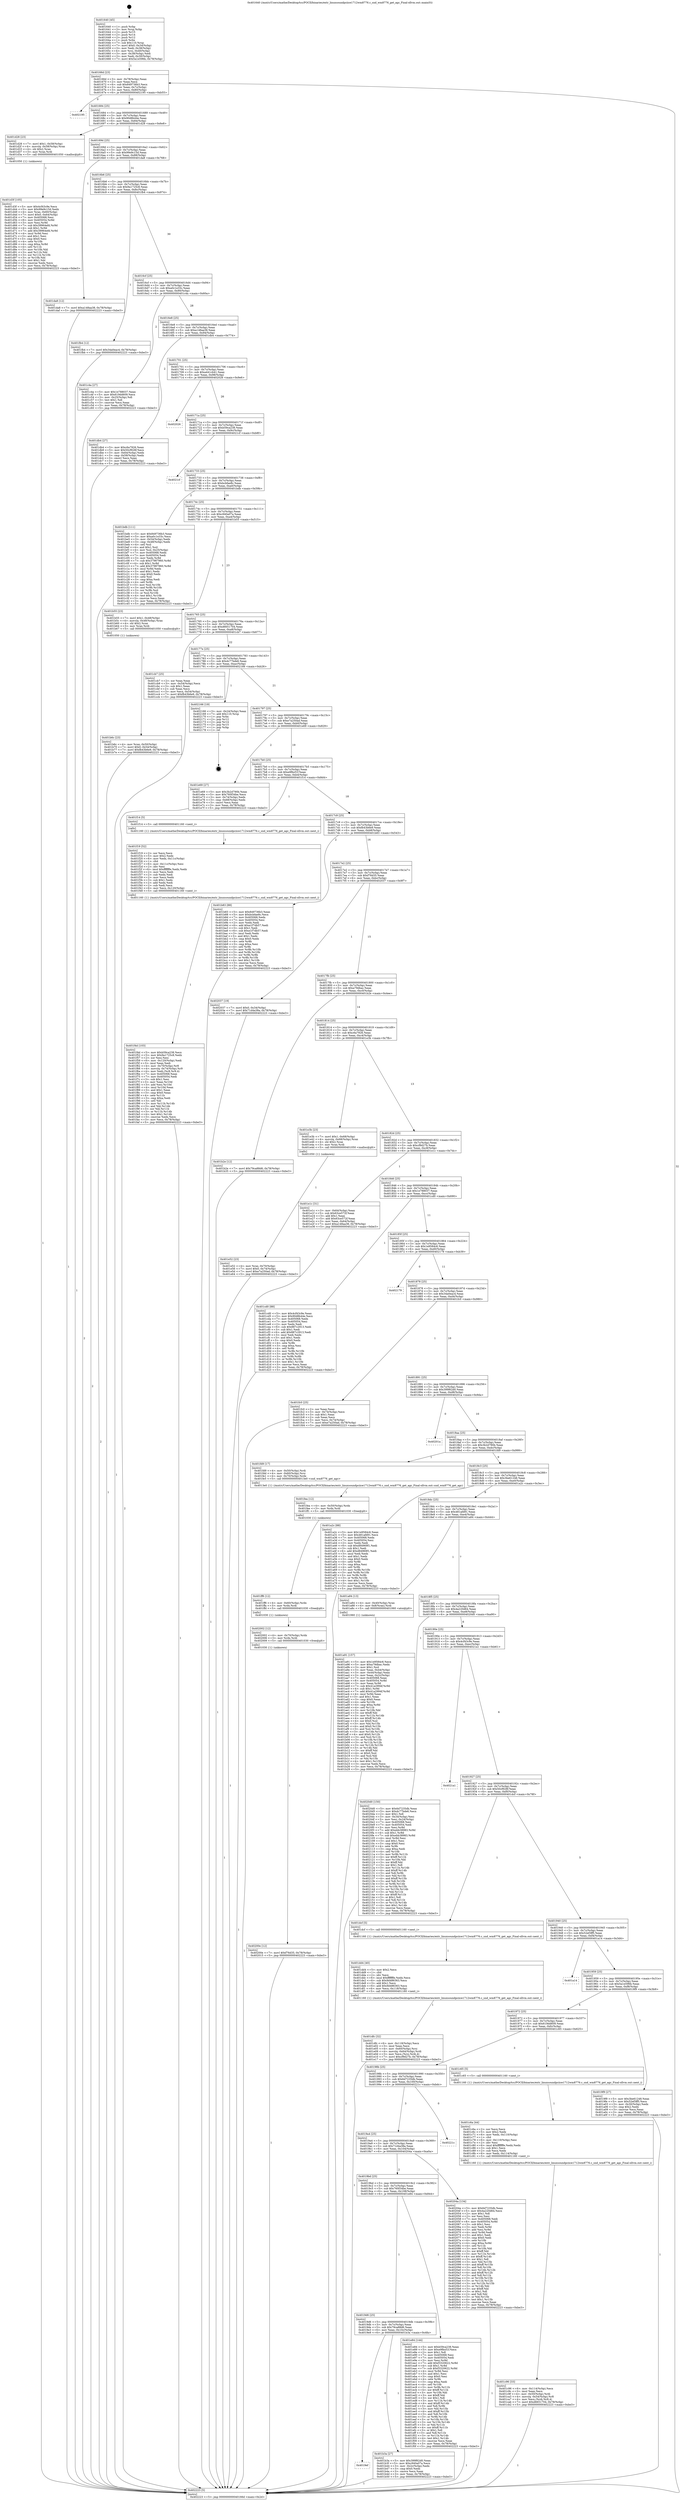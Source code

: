 digraph "0x401640" {
  label = "0x401640 (/mnt/c/Users/mathe/Desktop/tcc/POCII/binaries/extr_linuxsoundpciice1712wm8776.c_snd_wm8776_get_agc_Final-ollvm.out::main(0))"
  labelloc = "t"
  node[shape=record]

  Entry [label="",width=0.3,height=0.3,shape=circle,fillcolor=black,style=filled]
  "0x40166d" [label="{
     0x40166d [23]\l
     | [instrs]\l
     &nbsp;&nbsp;0x40166d \<+3\>: mov -0x78(%rbp),%eax\l
     &nbsp;&nbsp;0x401670 \<+2\>: mov %eax,%ecx\l
     &nbsp;&nbsp;0x401672 \<+6\>: sub $0x849736b3,%ecx\l
     &nbsp;&nbsp;0x401678 \<+3\>: mov %eax,-0x7c(%rbp)\l
     &nbsp;&nbsp;0x40167b \<+3\>: mov %ecx,-0x80(%rbp)\l
     &nbsp;&nbsp;0x40167e \<+6\>: je 0000000000402195 \<main+0xb55\>\l
  }"]
  "0x402195" [label="{
     0x402195\l
  }", style=dashed]
  "0x401684" [label="{
     0x401684 [25]\l
     | [instrs]\l
     &nbsp;&nbsp;0x401684 \<+5\>: jmp 0000000000401689 \<main+0x49\>\l
     &nbsp;&nbsp;0x401689 \<+3\>: mov -0x7c(%rbp),%eax\l
     &nbsp;&nbsp;0x40168c \<+5\>: sub $0x90d8b44e,%eax\l
     &nbsp;&nbsp;0x401691 \<+6\>: mov %eax,-0x84(%rbp)\l
     &nbsp;&nbsp;0x401697 \<+6\>: je 0000000000401d28 \<main+0x6e8\>\l
  }"]
  Exit [label="",width=0.3,height=0.3,shape=circle,fillcolor=black,style=filled,peripheries=2]
  "0x401d28" [label="{
     0x401d28 [23]\l
     | [instrs]\l
     &nbsp;&nbsp;0x401d28 \<+7\>: movl $0x1,-0x58(%rbp)\l
     &nbsp;&nbsp;0x401d2f \<+4\>: movslq -0x58(%rbp),%rax\l
     &nbsp;&nbsp;0x401d33 \<+4\>: shl $0x2,%rax\l
     &nbsp;&nbsp;0x401d37 \<+3\>: mov %rax,%rdi\l
     &nbsp;&nbsp;0x401d3a \<+5\>: call 0000000000401050 \<malloc@plt\>\l
     | [calls]\l
     &nbsp;&nbsp;0x401050 \{1\} (unknown)\l
  }"]
  "0x40169d" [label="{
     0x40169d [25]\l
     | [instrs]\l
     &nbsp;&nbsp;0x40169d \<+5\>: jmp 00000000004016a2 \<main+0x62\>\l
     &nbsp;&nbsp;0x4016a2 \<+3\>: mov -0x7c(%rbp),%eax\l
     &nbsp;&nbsp;0x4016a5 \<+5\>: sub $0x99e9c15d,%eax\l
     &nbsp;&nbsp;0x4016aa \<+6\>: mov %eax,-0x88(%rbp)\l
     &nbsp;&nbsp;0x4016b0 \<+6\>: je 0000000000401da8 \<main+0x768\>\l
  }"]
  "0x40200e" [label="{
     0x40200e [12]\l
     | [instrs]\l
     &nbsp;&nbsp;0x40200e \<+7\>: movl $0xf76d35,-0x78(%rbp)\l
     &nbsp;&nbsp;0x402015 \<+5\>: jmp 0000000000402223 \<main+0xbe3\>\l
  }"]
  "0x401da8" [label="{
     0x401da8 [12]\l
     | [instrs]\l
     &nbsp;&nbsp;0x401da8 \<+7\>: movl $0xa148aa38,-0x78(%rbp)\l
     &nbsp;&nbsp;0x401daf \<+5\>: jmp 0000000000402223 \<main+0xbe3\>\l
  }"]
  "0x4016b6" [label="{
     0x4016b6 [25]\l
     | [instrs]\l
     &nbsp;&nbsp;0x4016b6 \<+5\>: jmp 00000000004016bb \<main+0x7b\>\l
     &nbsp;&nbsp;0x4016bb \<+3\>: mov -0x7c(%rbp),%eax\l
     &nbsp;&nbsp;0x4016be \<+5\>: sub $0x9a1725c8,%eax\l
     &nbsp;&nbsp;0x4016c3 \<+6\>: mov %eax,-0x8c(%rbp)\l
     &nbsp;&nbsp;0x4016c9 \<+6\>: je 0000000000401fb4 \<main+0x974\>\l
  }"]
  "0x402002" [label="{
     0x402002 [12]\l
     | [instrs]\l
     &nbsp;&nbsp;0x402002 \<+4\>: mov -0x70(%rbp),%rdx\l
     &nbsp;&nbsp;0x402006 \<+3\>: mov %rdx,%rdi\l
     &nbsp;&nbsp;0x402009 \<+5\>: call 0000000000401030 \<free@plt\>\l
     | [calls]\l
     &nbsp;&nbsp;0x401030 \{1\} (unknown)\l
  }"]
  "0x401fb4" [label="{
     0x401fb4 [12]\l
     | [instrs]\l
     &nbsp;&nbsp;0x401fb4 \<+7\>: movl $0x34a0eac4,-0x78(%rbp)\l
     &nbsp;&nbsp;0x401fbb \<+5\>: jmp 0000000000402223 \<main+0xbe3\>\l
  }"]
  "0x4016cf" [label="{
     0x4016cf [25]\l
     | [instrs]\l
     &nbsp;&nbsp;0x4016cf \<+5\>: jmp 00000000004016d4 \<main+0x94\>\l
     &nbsp;&nbsp;0x4016d4 \<+3\>: mov -0x7c(%rbp),%eax\l
     &nbsp;&nbsp;0x4016d7 \<+5\>: sub $0xa0c1e33c,%eax\l
     &nbsp;&nbsp;0x4016dc \<+6\>: mov %eax,-0x90(%rbp)\l
     &nbsp;&nbsp;0x4016e2 \<+6\>: je 0000000000401c4a \<main+0x60a\>\l
  }"]
  "0x401ff6" [label="{
     0x401ff6 [12]\l
     | [instrs]\l
     &nbsp;&nbsp;0x401ff6 \<+4\>: mov -0x60(%rbp),%rdx\l
     &nbsp;&nbsp;0x401ffa \<+3\>: mov %rdx,%rdi\l
     &nbsp;&nbsp;0x401ffd \<+5\>: call 0000000000401030 \<free@plt\>\l
     | [calls]\l
     &nbsp;&nbsp;0x401030 \{1\} (unknown)\l
  }"]
  "0x401c4a" [label="{
     0x401c4a [27]\l
     | [instrs]\l
     &nbsp;&nbsp;0x401c4a \<+5\>: mov $0x1e788037,%eax\l
     &nbsp;&nbsp;0x401c4f \<+5\>: mov $0x619dd609,%ecx\l
     &nbsp;&nbsp;0x401c54 \<+3\>: mov -0x25(%rbp),%dl\l
     &nbsp;&nbsp;0x401c57 \<+3\>: test $0x1,%dl\l
     &nbsp;&nbsp;0x401c5a \<+3\>: cmovne %ecx,%eax\l
     &nbsp;&nbsp;0x401c5d \<+3\>: mov %eax,-0x78(%rbp)\l
     &nbsp;&nbsp;0x401c60 \<+5\>: jmp 0000000000402223 \<main+0xbe3\>\l
  }"]
  "0x4016e8" [label="{
     0x4016e8 [25]\l
     | [instrs]\l
     &nbsp;&nbsp;0x4016e8 \<+5\>: jmp 00000000004016ed \<main+0xad\>\l
     &nbsp;&nbsp;0x4016ed \<+3\>: mov -0x7c(%rbp),%eax\l
     &nbsp;&nbsp;0x4016f0 \<+5\>: sub $0xa148aa38,%eax\l
     &nbsp;&nbsp;0x4016f5 \<+6\>: mov %eax,-0x94(%rbp)\l
     &nbsp;&nbsp;0x4016fb \<+6\>: je 0000000000401db4 \<main+0x774\>\l
  }"]
  "0x401fea" [label="{
     0x401fea [12]\l
     | [instrs]\l
     &nbsp;&nbsp;0x401fea \<+4\>: mov -0x50(%rbp),%rdx\l
     &nbsp;&nbsp;0x401fee \<+3\>: mov %rdx,%rdi\l
     &nbsp;&nbsp;0x401ff1 \<+5\>: call 0000000000401030 \<free@plt\>\l
     | [calls]\l
     &nbsp;&nbsp;0x401030 \{1\} (unknown)\l
  }"]
  "0x401db4" [label="{
     0x401db4 [27]\l
     | [instrs]\l
     &nbsp;&nbsp;0x401db4 \<+5\>: mov $0xc6a7926,%eax\l
     &nbsp;&nbsp;0x401db9 \<+5\>: mov $0x50cf928f,%ecx\l
     &nbsp;&nbsp;0x401dbe \<+3\>: mov -0x64(%rbp),%edx\l
     &nbsp;&nbsp;0x401dc1 \<+3\>: cmp -0x58(%rbp),%edx\l
     &nbsp;&nbsp;0x401dc4 \<+3\>: cmovl %ecx,%eax\l
     &nbsp;&nbsp;0x401dc7 \<+3\>: mov %eax,-0x78(%rbp)\l
     &nbsp;&nbsp;0x401dca \<+5\>: jmp 0000000000402223 \<main+0xbe3\>\l
  }"]
  "0x401701" [label="{
     0x401701 [25]\l
     | [instrs]\l
     &nbsp;&nbsp;0x401701 \<+5\>: jmp 0000000000401706 \<main+0xc6\>\l
     &nbsp;&nbsp;0x401706 \<+3\>: mov -0x7c(%rbp),%eax\l
     &nbsp;&nbsp;0x401709 \<+5\>: sub $0xa441cb41,%eax\l
     &nbsp;&nbsp;0x40170e \<+6\>: mov %eax,-0x98(%rbp)\l
     &nbsp;&nbsp;0x401714 \<+6\>: je 0000000000402026 \<main+0x9e6\>\l
  }"]
  "0x401f4d" [label="{
     0x401f4d [103]\l
     | [instrs]\l
     &nbsp;&nbsp;0x401f4d \<+5\>: mov $0xb59ca238,%ecx\l
     &nbsp;&nbsp;0x401f52 \<+5\>: mov $0x9a1725c8,%edx\l
     &nbsp;&nbsp;0x401f57 \<+2\>: xor %esi,%esi\l
     &nbsp;&nbsp;0x401f59 \<+6\>: mov -0x120(%rbp),%edi\l
     &nbsp;&nbsp;0x401f5f \<+3\>: imul %eax,%edi\l
     &nbsp;&nbsp;0x401f62 \<+4\>: mov -0x70(%rbp),%r8\l
     &nbsp;&nbsp;0x401f66 \<+4\>: movslq -0x74(%rbp),%r9\l
     &nbsp;&nbsp;0x401f6a \<+4\>: mov %edi,(%r8,%r9,4)\l
     &nbsp;&nbsp;0x401f6e \<+7\>: mov 0x405068,%eax\l
     &nbsp;&nbsp;0x401f75 \<+7\>: mov 0x405054,%edi\l
     &nbsp;&nbsp;0x401f7c \<+3\>: sub $0x1,%esi\l
     &nbsp;&nbsp;0x401f7f \<+3\>: mov %eax,%r10d\l
     &nbsp;&nbsp;0x401f82 \<+3\>: add %esi,%r10d\l
     &nbsp;&nbsp;0x401f85 \<+4\>: imul %r10d,%eax\l
     &nbsp;&nbsp;0x401f89 \<+3\>: and $0x1,%eax\l
     &nbsp;&nbsp;0x401f8c \<+3\>: cmp $0x0,%eax\l
     &nbsp;&nbsp;0x401f8f \<+4\>: sete %r11b\l
     &nbsp;&nbsp;0x401f93 \<+3\>: cmp $0xa,%edi\l
     &nbsp;&nbsp;0x401f96 \<+3\>: setl %bl\l
     &nbsp;&nbsp;0x401f99 \<+3\>: mov %r11b,%r14b\l
     &nbsp;&nbsp;0x401f9c \<+3\>: and %bl,%r14b\l
     &nbsp;&nbsp;0x401f9f \<+3\>: xor %bl,%r11b\l
     &nbsp;&nbsp;0x401fa2 \<+3\>: or %r11b,%r14b\l
     &nbsp;&nbsp;0x401fa5 \<+4\>: test $0x1,%r14b\l
     &nbsp;&nbsp;0x401fa9 \<+3\>: cmovne %edx,%ecx\l
     &nbsp;&nbsp;0x401fac \<+3\>: mov %ecx,-0x78(%rbp)\l
     &nbsp;&nbsp;0x401faf \<+5\>: jmp 0000000000402223 \<main+0xbe3\>\l
  }"]
  "0x402026" [label="{
     0x402026\l
  }", style=dashed]
  "0x40171a" [label="{
     0x40171a [25]\l
     | [instrs]\l
     &nbsp;&nbsp;0x40171a \<+5\>: jmp 000000000040171f \<main+0xdf\>\l
     &nbsp;&nbsp;0x40171f \<+3\>: mov -0x7c(%rbp),%eax\l
     &nbsp;&nbsp;0x401722 \<+5\>: sub $0xb59ca238,%eax\l
     &nbsp;&nbsp;0x401727 \<+6\>: mov %eax,-0x9c(%rbp)\l
     &nbsp;&nbsp;0x40172d \<+6\>: je 00000000004021cf \<main+0xb8f\>\l
  }"]
  "0x401f19" [label="{
     0x401f19 [52]\l
     | [instrs]\l
     &nbsp;&nbsp;0x401f19 \<+2\>: xor %ecx,%ecx\l
     &nbsp;&nbsp;0x401f1b \<+5\>: mov $0x2,%edx\l
     &nbsp;&nbsp;0x401f20 \<+6\>: mov %edx,-0x11c(%rbp)\l
     &nbsp;&nbsp;0x401f26 \<+1\>: cltd\l
     &nbsp;&nbsp;0x401f27 \<+6\>: mov -0x11c(%rbp),%esi\l
     &nbsp;&nbsp;0x401f2d \<+2\>: idiv %esi\l
     &nbsp;&nbsp;0x401f2f \<+6\>: imul $0xfffffffe,%edx,%edx\l
     &nbsp;&nbsp;0x401f35 \<+2\>: mov %ecx,%edi\l
     &nbsp;&nbsp;0x401f37 \<+2\>: sub %edx,%edi\l
     &nbsp;&nbsp;0x401f39 \<+2\>: mov %ecx,%edx\l
     &nbsp;&nbsp;0x401f3b \<+3\>: sub $0x1,%edx\l
     &nbsp;&nbsp;0x401f3e \<+2\>: add %edx,%edi\l
     &nbsp;&nbsp;0x401f40 \<+2\>: sub %edi,%ecx\l
     &nbsp;&nbsp;0x401f42 \<+6\>: mov %ecx,-0x120(%rbp)\l
     &nbsp;&nbsp;0x401f48 \<+5\>: call 0000000000401160 \<next_i\>\l
     | [calls]\l
     &nbsp;&nbsp;0x401160 \{1\} (/mnt/c/Users/mathe/Desktop/tcc/POCII/binaries/extr_linuxsoundpciice1712wm8776.c_snd_wm8776_get_agc_Final-ollvm.out::next_i)\l
  }"]
  "0x4021cf" [label="{
     0x4021cf\l
  }", style=dashed]
  "0x401733" [label="{
     0x401733 [25]\l
     | [instrs]\l
     &nbsp;&nbsp;0x401733 \<+5\>: jmp 0000000000401738 \<main+0xf8\>\l
     &nbsp;&nbsp;0x401738 \<+3\>: mov -0x7c(%rbp),%eax\l
     &nbsp;&nbsp;0x40173b \<+5\>: sub $0xbcbfae8c,%eax\l
     &nbsp;&nbsp;0x401740 \<+6\>: mov %eax,-0xa0(%rbp)\l
     &nbsp;&nbsp;0x401746 \<+6\>: je 0000000000401bdb \<main+0x59b\>\l
  }"]
  "0x401e52" [label="{
     0x401e52 [23]\l
     | [instrs]\l
     &nbsp;&nbsp;0x401e52 \<+4\>: mov %rax,-0x70(%rbp)\l
     &nbsp;&nbsp;0x401e56 \<+7\>: movl $0x0,-0x74(%rbp)\l
     &nbsp;&nbsp;0x401e5d \<+7\>: movl $0xe7a250ad,-0x78(%rbp)\l
     &nbsp;&nbsp;0x401e64 \<+5\>: jmp 0000000000402223 \<main+0xbe3\>\l
  }"]
  "0x401bdb" [label="{
     0x401bdb [111]\l
     | [instrs]\l
     &nbsp;&nbsp;0x401bdb \<+5\>: mov $0x849736b3,%eax\l
     &nbsp;&nbsp;0x401be0 \<+5\>: mov $0xa0c1e33c,%ecx\l
     &nbsp;&nbsp;0x401be5 \<+3\>: mov -0x54(%rbp),%edx\l
     &nbsp;&nbsp;0x401be8 \<+3\>: cmp -0x48(%rbp),%edx\l
     &nbsp;&nbsp;0x401beb \<+4\>: setl %sil\l
     &nbsp;&nbsp;0x401bef \<+4\>: and $0x1,%sil\l
     &nbsp;&nbsp;0x401bf3 \<+4\>: mov %sil,-0x25(%rbp)\l
     &nbsp;&nbsp;0x401bf7 \<+7\>: mov 0x405068,%edx\l
     &nbsp;&nbsp;0x401bfe \<+7\>: mov 0x405054,%edi\l
     &nbsp;&nbsp;0x401c05 \<+3\>: mov %edx,%r8d\l
     &nbsp;&nbsp;0x401c08 \<+7\>: sub $0x37987960,%r8d\l
     &nbsp;&nbsp;0x401c0f \<+4\>: sub $0x1,%r8d\l
     &nbsp;&nbsp;0x401c13 \<+7\>: add $0x37987960,%r8d\l
     &nbsp;&nbsp;0x401c1a \<+4\>: imul %r8d,%edx\l
     &nbsp;&nbsp;0x401c1e \<+3\>: and $0x1,%edx\l
     &nbsp;&nbsp;0x401c21 \<+3\>: cmp $0x0,%edx\l
     &nbsp;&nbsp;0x401c24 \<+4\>: sete %sil\l
     &nbsp;&nbsp;0x401c28 \<+3\>: cmp $0xa,%edi\l
     &nbsp;&nbsp;0x401c2b \<+4\>: setl %r9b\l
     &nbsp;&nbsp;0x401c2f \<+3\>: mov %sil,%r10b\l
     &nbsp;&nbsp;0x401c32 \<+3\>: and %r9b,%r10b\l
     &nbsp;&nbsp;0x401c35 \<+3\>: xor %r9b,%sil\l
     &nbsp;&nbsp;0x401c38 \<+3\>: or %sil,%r10b\l
     &nbsp;&nbsp;0x401c3b \<+4\>: test $0x1,%r10b\l
     &nbsp;&nbsp;0x401c3f \<+3\>: cmovne %ecx,%eax\l
     &nbsp;&nbsp;0x401c42 \<+3\>: mov %eax,-0x78(%rbp)\l
     &nbsp;&nbsp;0x401c45 \<+5\>: jmp 0000000000402223 \<main+0xbe3\>\l
  }"]
  "0x40174c" [label="{
     0x40174c [25]\l
     | [instrs]\l
     &nbsp;&nbsp;0x40174c \<+5\>: jmp 0000000000401751 \<main+0x111\>\l
     &nbsp;&nbsp;0x401751 \<+3\>: mov -0x7c(%rbp),%eax\l
     &nbsp;&nbsp;0x401754 \<+5\>: sub $0xc940a07a,%eax\l
     &nbsp;&nbsp;0x401759 \<+6\>: mov %eax,-0xa4(%rbp)\l
     &nbsp;&nbsp;0x40175f \<+6\>: je 0000000000401b55 \<main+0x515\>\l
  }"]
  "0x401dfc" [label="{
     0x401dfc [32]\l
     | [instrs]\l
     &nbsp;&nbsp;0x401dfc \<+6\>: mov -0x118(%rbp),%ecx\l
     &nbsp;&nbsp;0x401e02 \<+3\>: imul %eax,%ecx\l
     &nbsp;&nbsp;0x401e05 \<+4\>: mov -0x60(%rbp),%rsi\l
     &nbsp;&nbsp;0x401e09 \<+4\>: movslq -0x64(%rbp),%rdi\l
     &nbsp;&nbsp;0x401e0d \<+3\>: mov %ecx,(%rsi,%rdi,4)\l
     &nbsp;&nbsp;0x401e10 \<+7\>: movl $0xcf9d27b,-0x78(%rbp)\l
     &nbsp;&nbsp;0x401e17 \<+5\>: jmp 0000000000402223 \<main+0xbe3\>\l
  }"]
  "0x401b55" [label="{
     0x401b55 [23]\l
     | [instrs]\l
     &nbsp;&nbsp;0x401b55 \<+7\>: movl $0x1,-0x48(%rbp)\l
     &nbsp;&nbsp;0x401b5c \<+4\>: movslq -0x48(%rbp),%rax\l
     &nbsp;&nbsp;0x401b60 \<+4\>: shl $0x2,%rax\l
     &nbsp;&nbsp;0x401b64 \<+3\>: mov %rax,%rdi\l
     &nbsp;&nbsp;0x401b67 \<+5\>: call 0000000000401050 \<malloc@plt\>\l
     | [calls]\l
     &nbsp;&nbsp;0x401050 \{1\} (unknown)\l
  }"]
  "0x401765" [label="{
     0x401765 [25]\l
     | [instrs]\l
     &nbsp;&nbsp;0x401765 \<+5\>: jmp 000000000040176a \<main+0x12a\>\l
     &nbsp;&nbsp;0x40176a \<+3\>: mov -0x7c(%rbp),%eax\l
     &nbsp;&nbsp;0x40176d \<+5\>: sub $0xd6651704,%eax\l
     &nbsp;&nbsp;0x401772 \<+6\>: mov %eax,-0xa8(%rbp)\l
     &nbsp;&nbsp;0x401778 \<+6\>: je 0000000000401cb7 \<main+0x677\>\l
  }"]
  "0x401dd4" [label="{
     0x401dd4 [40]\l
     | [instrs]\l
     &nbsp;&nbsp;0x401dd4 \<+5\>: mov $0x2,%ecx\l
     &nbsp;&nbsp;0x401dd9 \<+1\>: cltd\l
     &nbsp;&nbsp;0x401dda \<+2\>: idiv %ecx\l
     &nbsp;&nbsp;0x401ddc \<+6\>: imul $0xfffffffe,%edx,%ecx\l
     &nbsp;&nbsp;0x401de2 \<+6\>: sub $0x9d486363,%ecx\l
     &nbsp;&nbsp;0x401de8 \<+3\>: add $0x1,%ecx\l
     &nbsp;&nbsp;0x401deb \<+6\>: add $0x9d486363,%ecx\l
     &nbsp;&nbsp;0x401df1 \<+6\>: mov %ecx,-0x118(%rbp)\l
     &nbsp;&nbsp;0x401df7 \<+5\>: call 0000000000401160 \<next_i\>\l
     | [calls]\l
     &nbsp;&nbsp;0x401160 \{1\} (/mnt/c/Users/mathe/Desktop/tcc/POCII/binaries/extr_linuxsoundpciice1712wm8776.c_snd_wm8776_get_agc_Final-ollvm.out::next_i)\l
  }"]
  "0x401cb7" [label="{
     0x401cb7 [25]\l
     | [instrs]\l
     &nbsp;&nbsp;0x401cb7 \<+2\>: xor %eax,%eax\l
     &nbsp;&nbsp;0x401cb9 \<+3\>: mov -0x54(%rbp),%ecx\l
     &nbsp;&nbsp;0x401cbc \<+3\>: sub $0x1,%eax\l
     &nbsp;&nbsp;0x401cbf \<+2\>: sub %eax,%ecx\l
     &nbsp;&nbsp;0x401cc1 \<+3\>: mov %ecx,-0x54(%rbp)\l
     &nbsp;&nbsp;0x401cc4 \<+7\>: movl $0xfb43b6e9,-0x78(%rbp)\l
     &nbsp;&nbsp;0x401ccb \<+5\>: jmp 0000000000402223 \<main+0xbe3\>\l
  }"]
  "0x40177e" [label="{
     0x40177e [25]\l
     | [instrs]\l
     &nbsp;&nbsp;0x40177e \<+5\>: jmp 0000000000401783 \<main+0x143\>\l
     &nbsp;&nbsp;0x401783 \<+3\>: mov -0x7c(%rbp),%eax\l
     &nbsp;&nbsp;0x401786 \<+5\>: sub $0xdc77bde6,%eax\l
     &nbsp;&nbsp;0x40178b \<+6\>: mov %eax,-0xac(%rbp)\l
     &nbsp;&nbsp;0x401791 \<+6\>: je 0000000000402166 \<main+0xb26\>\l
  }"]
  "0x401d3f" [label="{
     0x401d3f [105]\l
     | [instrs]\l
     &nbsp;&nbsp;0x401d3f \<+5\>: mov $0x4cf43c9e,%ecx\l
     &nbsp;&nbsp;0x401d44 \<+5\>: mov $0x99e9c15d,%edx\l
     &nbsp;&nbsp;0x401d49 \<+4\>: mov %rax,-0x60(%rbp)\l
     &nbsp;&nbsp;0x401d4d \<+7\>: movl $0x0,-0x64(%rbp)\l
     &nbsp;&nbsp;0x401d54 \<+7\>: mov 0x405068,%esi\l
     &nbsp;&nbsp;0x401d5b \<+8\>: mov 0x405054,%r8d\l
     &nbsp;&nbsp;0x401d63 \<+3\>: mov %esi,%r9d\l
     &nbsp;&nbsp;0x401d66 \<+7\>: sub $0x39964efd,%r9d\l
     &nbsp;&nbsp;0x401d6d \<+4\>: sub $0x1,%r9d\l
     &nbsp;&nbsp;0x401d71 \<+7\>: add $0x39964efd,%r9d\l
     &nbsp;&nbsp;0x401d78 \<+4\>: imul %r9d,%esi\l
     &nbsp;&nbsp;0x401d7c \<+3\>: and $0x1,%esi\l
     &nbsp;&nbsp;0x401d7f \<+3\>: cmp $0x0,%esi\l
     &nbsp;&nbsp;0x401d82 \<+4\>: sete %r10b\l
     &nbsp;&nbsp;0x401d86 \<+4\>: cmp $0xa,%r8d\l
     &nbsp;&nbsp;0x401d8a \<+4\>: setl %r11b\l
     &nbsp;&nbsp;0x401d8e \<+3\>: mov %r10b,%bl\l
     &nbsp;&nbsp;0x401d91 \<+3\>: and %r11b,%bl\l
     &nbsp;&nbsp;0x401d94 \<+3\>: xor %r11b,%r10b\l
     &nbsp;&nbsp;0x401d97 \<+3\>: or %r10b,%bl\l
     &nbsp;&nbsp;0x401d9a \<+3\>: test $0x1,%bl\l
     &nbsp;&nbsp;0x401d9d \<+3\>: cmovne %edx,%ecx\l
     &nbsp;&nbsp;0x401da0 \<+3\>: mov %ecx,-0x78(%rbp)\l
     &nbsp;&nbsp;0x401da3 \<+5\>: jmp 0000000000402223 \<main+0xbe3\>\l
  }"]
  "0x402166" [label="{
     0x402166 [19]\l
     | [instrs]\l
     &nbsp;&nbsp;0x402166 \<+3\>: mov -0x24(%rbp),%eax\l
     &nbsp;&nbsp;0x402169 \<+7\>: add $0x110,%rsp\l
     &nbsp;&nbsp;0x402170 \<+1\>: pop %rbx\l
     &nbsp;&nbsp;0x402171 \<+2\>: pop %r12\l
     &nbsp;&nbsp;0x402173 \<+2\>: pop %r14\l
     &nbsp;&nbsp;0x402175 \<+2\>: pop %r15\l
     &nbsp;&nbsp;0x402177 \<+1\>: pop %rbp\l
     &nbsp;&nbsp;0x402178 \<+1\>: ret\l
  }"]
  "0x401797" [label="{
     0x401797 [25]\l
     | [instrs]\l
     &nbsp;&nbsp;0x401797 \<+5\>: jmp 000000000040179c \<main+0x15c\>\l
     &nbsp;&nbsp;0x40179c \<+3\>: mov -0x7c(%rbp),%eax\l
     &nbsp;&nbsp;0x40179f \<+5\>: sub $0xe7a250ad,%eax\l
     &nbsp;&nbsp;0x4017a4 \<+6\>: mov %eax,-0xb0(%rbp)\l
     &nbsp;&nbsp;0x4017aa \<+6\>: je 0000000000401e69 \<main+0x829\>\l
  }"]
  "0x401c96" [label="{
     0x401c96 [33]\l
     | [instrs]\l
     &nbsp;&nbsp;0x401c96 \<+6\>: mov -0x114(%rbp),%ecx\l
     &nbsp;&nbsp;0x401c9c \<+3\>: imul %eax,%ecx\l
     &nbsp;&nbsp;0x401c9f \<+4\>: mov -0x50(%rbp),%rdi\l
     &nbsp;&nbsp;0x401ca3 \<+4\>: movslq -0x54(%rbp),%r8\l
     &nbsp;&nbsp;0x401ca7 \<+4\>: mov %ecx,(%rdi,%r8,4)\l
     &nbsp;&nbsp;0x401cab \<+7\>: movl $0xd6651704,-0x78(%rbp)\l
     &nbsp;&nbsp;0x401cb2 \<+5\>: jmp 0000000000402223 \<main+0xbe3\>\l
  }"]
  "0x401e69" [label="{
     0x401e69 [27]\l
     | [instrs]\l
     &nbsp;&nbsp;0x401e69 \<+5\>: mov $0x3b2d790b,%eax\l
     &nbsp;&nbsp;0x401e6e \<+5\>: mov $0x760f34be,%ecx\l
     &nbsp;&nbsp;0x401e73 \<+3\>: mov -0x74(%rbp),%edx\l
     &nbsp;&nbsp;0x401e76 \<+3\>: cmp -0x68(%rbp),%edx\l
     &nbsp;&nbsp;0x401e79 \<+3\>: cmovl %ecx,%eax\l
     &nbsp;&nbsp;0x401e7c \<+3\>: mov %eax,-0x78(%rbp)\l
     &nbsp;&nbsp;0x401e7f \<+5\>: jmp 0000000000402223 \<main+0xbe3\>\l
  }"]
  "0x4017b0" [label="{
     0x4017b0 [25]\l
     | [instrs]\l
     &nbsp;&nbsp;0x4017b0 \<+5\>: jmp 00000000004017b5 \<main+0x175\>\l
     &nbsp;&nbsp;0x4017b5 \<+3\>: mov -0x7c(%rbp),%eax\l
     &nbsp;&nbsp;0x4017b8 \<+5\>: sub $0xe9fbcf1f,%eax\l
     &nbsp;&nbsp;0x4017bd \<+6\>: mov %eax,-0xb4(%rbp)\l
     &nbsp;&nbsp;0x4017c3 \<+6\>: je 0000000000401f14 \<main+0x8d4\>\l
  }"]
  "0x401c6a" [label="{
     0x401c6a [44]\l
     | [instrs]\l
     &nbsp;&nbsp;0x401c6a \<+2\>: xor %ecx,%ecx\l
     &nbsp;&nbsp;0x401c6c \<+5\>: mov $0x2,%edx\l
     &nbsp;&nbsp;0x401c71 \<+6\>: mov %edx,-0x110(%rbp)\l
     &nbsp;&nbsp;0x401c77 \<+1\>: cltd\l
     &nbsp;&nbsp;0x401c78 \<+6\>: mov -0x110(%rbp),%esi\l
     &nbsp;&nbsp;0x401c7e \<+2\>: idiv %esi\l
     &nbsp;&nbsp;0x401c80 \<+6\>: imul $0xfffffffe,%edx,%edx\l
     &nbsp;&nbsp;0x401c86 \<+3\>: sub $0x1,%ecx\l
     &nbsp;&nbsp;0x401c89 \<+2\>: sub %ecx,%edx\l
     &nbsp;&nbsp;0x401c8b \<+6\>: mov %edx,-0x114(%rbp)\l
     &nbsp;&nbsp;0x401c91 \<+5\>: call 0000000000401160 \<next_i\>\l
     | [calls]\l
     &nbsp;&nbsp;0x401160 \{1\} (/mnt/c/Users/mathe/Desktop/tcc/POCII/binaries/extr_linuxsoundpciice1712wm8776.c_snd_wm8776_get_agc_Final-ollvm.out::next_i)\l
  }"]
  "0x401f14" [label="{
     0x401f14 [5]\l
     | [instrs]\l
     &nbsp;&nbsp;0x401f14 \<+5\>: call 0000000000401160 \<next_i\>\l
     | [calls]\l
     &nbsp;&nbsp;0x401160 \{1\} (/mnt/c/Users/mathe/Desktop/tcc/POCII/binaries/extr_linuxsoundpciice1712wm8776.c_snd_wm8776_get_agc_Final-ollvm.out::next_i)\l
  }"]
  "0x4017c9" [label="{
     0x4017c9 [25]\l
     | [instrs]\l
     &nbsp;&nbsp;0x4017c9 \<+5\>: jmp 00000000004017ce \<main+0x18e\>\l
     &nbsp;&nbsp;0x4017ce \<+3\>: mov -0x7c(%rbp),%eax\l
     &nbsp;&nbsp;0x4017d1 \<+5\>: sub $0xfb43b6e9,%eax\l
     &nbsp;&nbsp;0x4017d6 \<+6\>: mov %eax,-0xb8(%rbp)\l
     &nbsp;&nbsp;0x4017dc \<+6\>: je 0000000000401b83 \<main+0x543\>\l
  }"]
  "0x401b6c" [label="{
     0x401b6c [23]\l
     | [instrs]\l
     &nbsp;&nbsp;0x401b6c \<+4\>: mov %rax,-0x50(%rbp)\l
     &nbsp;&nbsp;0x401b70 \<+7\>: movl $0x0,-0x54(%rbp)\l
     &nbsp;&nbsp;0x401b77 \<+7\>: movl $0xfb43b6e9,-0x78(%rbp)\l
     &nbsp;&nbsp;0x401b7e \<+5\>: jmp 0000000000402223 \<main+0xbe3\>\l
  }"]
  "0x401b83" [label="{
     0x401b83 [88]\l
     | [instrs]\l
     &nbsp;&nbsp;0x401b83 \<+5\>: mov $0x849736b3,%eax\l
     &nbsp;&nbsp;0x401b88 \<+5\>: mov $0xbcbfae8c,%ecx\l
     &nbsp;&nbsp;0x401b8d \<+7\>: mov 0x405068,%edx\l
     &nbsp;&nbsp;0x401b94 \<+7\>: mov 0x405054,%esi\l
     &nbsp;&nbsp;0x401b9b \<+2\>: mov %edx,%edi\l
     &nbsp;&nbsp;0x401b9d \<+6\>: add $0xe1f7db57,%edi\l
     &nbsp;&nbsp;0x401ba3 \<+3\>: sub $0x1,%edi\l
     &nbsp;&nbsp;0x401ba6 \<+6\>: sub $0xe1f7db57,%edi\l
     &nbsp;&nbsp;0x401bac \<+3\>: imul %edi,%edx\l
     &nbsp;&nbsp;0x401baf \<+3\>: and $0x1,%edx\l
     &nbsp;&nbsp;0x401bb2 \<+3\>: cmp $0x0,%edx\l
     &nbsp;&nbsp;0x401bb5 \<+4\>: sete %r8b\l
     &nbsp;&nbsp;0x401bb9 \<+3\>: cmp $0xa,%esi\l
     &nbsp;&nbsp;0x401bbc \<+4\>: setl %r9b\l
     &nbsp;&nbsp;0x401bc0 \<+3\>: mov %r8b,%r10b\l
     &nbsp;&nbsp;0x401bc3 \<+3\>: and %r9b,%r10b\l
     &nbsp;&nbsp;0x401bc6 \<+3\>: xor %r9b,%r8b\l
     &nbsp;&nbsp;0x401bc9 \<+3\>: or %r8b,%r10b\l
     &nbsp;&nbsp;0x401bcc \<+4\>: test $0x1,%r10b\l
     &nbsp;&nbsp;0x401bd0 \<+3\>: cmovne %ecx,%eax\l
     &nbsp;&nbsp;0x401bd3 \<+3\>: mov %eax,-0x78(%rbp)\l
     &nbsp;&nbsp;0x401bd6 \<+5\>: jmp 0000000000402223 \<main+0xbe3\>\l
  }"]
  "0x4017e2" [label="{
     0x4017e2 [25]\l
     | [instrs]\l
     &nbsp;&nbsp;0x4017e2 \<+5\>: jmp 00000000004017e7 \<main+0x1a7\>\l
     &nbsp;&nbsp;0x4017e7 \<+3\>: mov -0x7c(%rbp),%eax\l
     &nbsp;&nbsp;0x4017ea \<+5\>: sub $0xf76d35,%eax\l
     &nbsp;&nbsp;0x4017ef \<+6\>: mov %eax,-0xbc(%rbp)\l
     &nbsp;&nbsp;0x4017f5 \<+6\>: je 0000000000402037 \<main+0x9f7\>\l
  }"]
  "0x4019ef" [label="{
     0x4019ef\l
  }", style=dashed]
  "0x402037" [label="{
     0x402037 [19]\l
     | [instrs]\l
     &nbsp;&nbsp;0x402037 \<+7\>: movl $0x0,-0x34(%rbp)\l
     &nbsp;&nbsp;0x40203e \<+7\>: movl $0x71d4a38a,-0x78(%rbp)\l
     &nbsp;&nbsp;0x402045 \<+5\>: jmp 0000000000402223 \<main+0xbe3\>\l
  }"]
  "0x4017fb" [label="{
     0x4017fb [25]\l
     | [instrs]\l
     &nbsp;&nbsp;0x4017fb \<+5\>: jmp 0000000000401800 \<main+0x1c0\>\l
     &nbsp;&nbsp;0x401800 \<+3\>: mov -0x7c(%rbp),%eax\l
     &nbsp;&nbsp;0x401803 \<+5\>: sub $0xa79dbac,%eax\l
     &nbsp;&nbsp;0x401808 \<+6\>: mov %eax,-0xc0(%rbp)\l
     &nbsp;&nbsp;0x40180e \<+6\>: je 0000000000401b2e \<main+0x4ee\>\l
  }"]
  "0x401b3a" [label="{
     0x401b3a [27]\l
     | [instrs]\l
     &nbsp;&nbsp;0x401b3a \<+5\>: mov $0x399f62d0,%eax\l
     &nbsp;&nbsp;0x401b3f \<+5\>: mov $0xc940a07a,%ecx\l
     &nbsp;&nbsp;0x401b44 \<+3\>: mov -0x2c(%rbp),%edx\l
     &nbsp;&nbsp;0x401b47 \<+3\>: cmp $0x0,%edx\l
     &nbsp;&nbsp;0x401b4a \<+3\>: cmove %ecx,%eax\l
     &nbsp;&nbsp;0x401b4d \<+3\>: mov %eax,-0x78(%rbp)\l
     &nbsp;&nbsp;0x401b50 \<+5\>: jmp 0000000000402223 \<main+0xbe3\>\l
  }"]
  "0x401b2e" [label="{
     0x401b2e [12]\l
     | [instrs]\l
     &nbsp;&nbsp;0x401b2e \<+7\>: movl $0x79ca88d6,-0x78(%rbp)\l
     &nbsp;&nbsp;0x401b35 \<+5\>: jmp 0000000000402223 \<main+0xbe3\>\l
  }"]
  "0x401814" [label="{
     0x401814 [25]\l
     | [instrs]\l
     &nbsp;&nbsp;0x401814 \<+5\>: jmp 0000000000401819 \<main+0x1d9\>\l
     &nbsp;&nbsp;0x401819 \<+3\>: mov -0x7c(%rbp),%eax\l
     &nbsp;&nbsp;0x40181c \<+5\>: sub $0xc6a7926,%eax\l
     &nbsp;&nbsp;0x401821 \<+6\>: mov %eax,-0xc4(%rbp)\l
     &nbsp;&nbsp;0x401827 \<+6\>: je 0000000000401e3b \<main+0x7fb\>\l
  }"]
  "0x4019d6" [label="{
     0x4019d6 [25]\l
     | [instrs]\l
     &nbsp;&nbsp;0x4019d6 \<+5\>: jmp 00000000004019db \<main+0x39b\>\l
     &nbsp;&nbsp;0x4019db \<+3\>: mov -0x7c(%rbp),%eax\l
     &nbsp;&nbsp;0x4019de \<+5\>: sub $0x79ca88d6,%eax\l
     &nbsp;&nbsp;0x4019e3 \<+6\>: mov %eax,-0x10c(%rbp)\l
     &nbsp;&nbsp;0x4019e9 \<+6\>: je 0000000000401b3a \<main+0x4fa\>\l
  }"]
  "0x401e3b" [label="{
     0x401e3b [23]\l
     | [instrs]\l
     &nbsp;&nbsp;0x401e3b \<+7\>: movl $0x1,-0x68(%rbp)\l
     &nbsp;&nbsp;0x401e42 \<+4\>: movslq -0x68(%rbp),%rax\l
     &nbsp;&nbsp;0x401e46 \<+4\>: shl $0x2,%rax\l
     &nbsp;&nbsp;0x401e4a \<+3\>: mov %rax,%rdi\l
     &nbsp;&nbsp;0x401e4d \<+5\>: call 0000000000401050 \<malloc@plt\>\l
     | [calls]\l
     &nbsp;&nbsp;0x401050 \{1\} (unknown)\l
  }"]
  "0x40182d" [label="{
     0x40182d [25]\l
     | [instrs]\l
     &nbsp;&nbsp;0x40182d \<+5\>: jmp 0000000000401832 \<main+0x1f2\>\l
     &nbsp;&nbsp;0x401832 \<+3\>: mov -0x7c(%rbp),%eax\l
     &nbsp;&nbsp;0x401835 \<+5\>: sub $0xcf9d27b,%eax\l
     &nbsp;&nbsp;0x40183a \<+6\>: mov %eax,-0xc8(%rbp)\l
     &nbsp;&nbsp;0x401840 \<+6\>: je 0000000000401e1c \<main+0x7dc\>\l
  }"]
  "0x401e84" [label="{
     0x401e84 [144]\l
     | [instrs]\l
     &nbsp;&nbsp;0x401e84 \<+5\>: mov $0xb59ca238,%eax\l
     &nbsp;&nbsp;0x401e89 \<+5\>: mov $0xe9fbcf1f,%ecx\l
     &nbsp;&nbsp;0x401e8e \<+2\>: mov $0x1,%dl\l
     &nbsp;&nbsp;0x401e90 \<+7\>: mov 0x405068,%esi\l
     &nbsp;&nbsp;0x401e97 \<+7\>: mov 0x405054,%edi\l
     &nbsp;&nbsp;0x401e9e \<+3\>: mov %esi,%r8d\l
     &nbsp;&nbsp;0x401ea1 \<+7\>: add $0xf3320622,%r8d\l
     &nbsp;&nbsp;0x401ea8 \<+4\>: sub $0x1,%r8d\l
     &nbsp;&nbsp;0x401eac \<+7\>: sub $0xf3320622,%r8d\l
     &nbsp;&nbsp;0x401eb3 \<+4\>: imul %r8d,%esi\l
     &nbsp;&nbsp;0x401eb7 \<+3\>: and $0x1,%esi\l
     &nbsp;&nbsp;0x401eba \<+3\>: cmp $0x0,%esi\l
     &nbsp;&nbsp;0x401ebd \<+4\>: sete %r9b\l
     &nbsp;&nbsp;0x401ec1 \<+3\>: cmp $0xa,%edi\l
     &nbsp;&nbsp;0x401ec4 \<+4\>: setl %r10b\l
     &nbsp;&nbsp;0x401ec8 \<+3\>: mov %r9b,%r11b\l
     &nbsp;&nbsp;0x401ecb \<+4\>: xor $0xff,%r11b\l
     &nbsp;&nbsp;0x401ecf \<+3\>: mov %r10b,%bl\l
     &nbsp;&nbsp;0x401ed2 \<+3\>: xor $0xff,%bl\l
     &nbsp;&nbsp;0x401ed5 \<+3\>: xor $0x1,%dl\l
     &nbsp;&nbsp;0x401ed8 \<+3\>: mov %r11b,%r14b\l
     &nbsp;&nbsp;0x401edb \<+4\>: and $0xff,%r14b\l
     &nbsp;&nbsp;0x401edf \<+3\>: and %dl,%r9b\l
     &nbsp;&nbsp;0x401ee2 \<+3\>: mov %bl,%r15b\l
     &nbsp;&nbsp;0x401ee5 \<+4\>: and $0xff,%r15b\l
     &nbsp;&nbsp;0x401ee9 \<+3\>: and %dl,%r10b\l
     &nbsp;&nbsp;0x401eec \<+3\>: or %r9b,%r14b\l
     &nbsp;&nbsp;0x401eef \<+3\>: or %r10b,%r15b\l
     &nbsp;&nbsp;0x401ef2 \<+3\>: xor %r15b,%r14b\l
     &nbsp;&nbsp;0x401ef5 \<+3\>: or %bl,%r11b\l
     &nbsp;&nbsp;0x401ef8 \<+4\>: xor $0xff,%r11b\l
     &nbsp;&nbsp;0x401efc \<+3\>: or $0x1,%dl\l
     &nbsp;&nbsp;0x401eff \<+3\>: and %dl,%r11b\l
     &nbsp;&nbsp;0x401f02 \<+3\>: or %r11b,%r14b\l
     &nbsp;&nbsp;0x401f05 \<+4\>: test $0x1,%r14b\l
     &nbsp;&nbsp;0x401f09 \<+3\>: cmovne %ecx,%eax\l
     &nbsp;&nbsp;0x401f0c \<+3\>: mov %eax,-0x78(%rbp)\l
     &nbsp;&nbsp;0x401f0f \<+5\>: jmp 0000000000402223 \<main+0xbe3\>\l
  }"]
  "0x401e1c" [label="{
     0x401e1c [31]\l
     | [instrs]\l
     &nbsp;&nbsp;0x401e1c \<+3\>: mov -0x64(%rbp),%eax\l
     &nbsp;&nbsp;0x401e1f \<+5\>: sub $0x63ce572f,%eax\l
     &nbsp;&nbsp;0x401e24 \<+3\>: add $0x1,%eax\l
     &nbsp;&nbsp;0x401e27 \<+5\>: add $0x63ce572f,%eax\l
     &nbsp;&nbsp;0x401e2c \<+3\>: mov %eax,-0x64(%rbp)\l
     &nbsp;&nbsp;0x401e2f \<+7\>: movl $0xa148aa38,-0x78(%rbp)\l
     &nbsp;&nbsp;0x401e36 \<+5\>: jmp 0000000000402223 \<main+0xbe3\>\l
  }"]
  "0x401846" [label="{
     0x401846 [25]\l
     | [instrs]\l
     &nbsp;&nbsp;0x401846 \<+5\>: jmp 000000000040184b \<main+0x20b\>\l
     &nbsp;&nbsp;0x40184b \<+3\>: mov -0x7c(%rbp),%eax\l
     &nbsp;&nbsp;0x40184e \<+5\>: sub $0x1e788037,%eax\l
     &nbsp;&nbsp;0x401853 \<+6\>: mov %eax,-0xcc(%rbp)\l
     &nbsp;&nbsp;0x401859 \<+6\>: je 0000000000401cd0 \<main+0x690\>\l
  }"]
  "0x4019bd" [label="{
     0x4019bd [25]\l
     | [instrs]\l
     &nbsp;&nbsp;0x4019bd \<+5\>: jmp 00000000004019c2 \<main+0x382\>\l
     &nbsp;&nbsp;0x4019c2 \<+3\>: mov -0x7c(%rbp),%eax\l
     &nbsp;&nbsp;0x4019c5 \<+5\>: sub $0x760f34be,%eax\l
     &nbsp;&nbsp;0x4019ca \<+6\>: mov %eax,-0x108(%rbp)\l
     &nbsp;&nbsp;0x4019d0 \<+6\>: je 0000000000401e84 \<main+0x844\>\l
  }"]
  "0x401cd0" [label="{
     0x401cd0 [88]\l
     | [instrs]\l
     &nbsp;&nbsp;0x401cd0 \<+5\>: mov $0x4cf43c9e,%eax\l
     &nbsp;&nbsp;0x401cd5 \<+5\>: mov $0x90d8b44e,%ecx\l
     &nbsp;&nbsp;0x401cda \<+7\>: mov 0x405068,%edx\l
     &nbsp;&nbsp;0x401ce1 \<+7\>: mov 0x405054,%esi\l
     &nbsp;&nbsp;0x401ce8 \<+2\>: mov %edx,%edi\l
     &nbsp;&nbsp;0x401cea \<+6\>: sub $0x887c2913,%edi\l
     &nbsp;&nbsp;0x401cf0 \<+3\>: sub $0x1,%edi\l
     &nbsp;&nbsp;0x401cf3 \<+6\>: add $0x887c2913,%edi\l
     &nbsp;&nbsp;0x401cf9 \<+3\>: imul %edi,%edx\l
     &nbsp;&nbsp;0x401cfc \<+3\>: and $0x1,%edx\l
     &nbsp;&nbsp;0x401cff \<+3\>: cmp $0x0,%edx\l
     &nbsp;&nbsp;0x401d02 \<+4\>: sete %r8b\l
     &nbsp;&nbsp;0x401d06 \<+3\>: cmp $0xa,%esi\l
     &nbsp;&nbsp;0x401d09 \<+4\>: setl %r9b\l
     &nbsp;&nbsp;0x401d0d \<+3\>: mov %r8b,%r10b\l
     &nbsp;&nbsp;0x401d10 \<+3\>: and %r9b,%r10b\l
     &nbsp;&nbsp;0x401d13 \<+3\>: xor %r9b,%r8b\l
     &nbsp;&nbsp;0x401d16 \<+3\>: or %r8b,%r10b\l
     &nbsp;&nbsp;0x401d19 \<+4\>: test $0x1,%r10b\l
     &nbsp;&nbsp;0x401d1d \<+3\>: cmovne %ecx,%eax\l
     &nbsp;&nbsp;0x401d20 \<+3\>: mov %eax,-0x78(%rbp)\l
     &nbsp;&nbsp;0x401d23 \<+5\>: jmp 0000000000402223 \<main+0xbe3\>\l
  }"]
  "0x40185f" [label="{
     0x40185f [25]\l
     | [instrs]\l
     &nbsp;&nbsp;0x40185f \<+5\>: jmp 0000000000401864 \<main+0x224\>\l
     &nbsp;&nbsp;0x401864 \<+3\>: mov -0x7c(%rbp),%eax\l
     &nbsp;&nbsp;0x401867 \<+5\>: sub $0x1e9584c6,%eax\l
     &nbsp;&nbsp;0x40186c \<+6\>: mov %eax,-0xd0(%rbp)\l
     &nbsp;&nbsp;0x401872 \<+6\>: je 0000000000402179 \<main+0xb39\>\l
  }"]
  "0x40204a" [label="{
     0x40204a [134]\l
     | [instrs]\l
     &nbsp;&nbsp;0x40204a \<+5\>: mov $0x6d7235db,%eax\l
     &nbsp;&nbsp;0x40204f \<+5\>: mov $0x4a220d64,%ecx\l
     &nbsp;&nbsp;0x402054 \<+2\>: mov $0x1,%dl\l
     &nbsp;&nbsp;0x402056 \<+2\>: xor %esi,%esi\l
     &nbsp;&nbsp;0x402058 \<+7\>: mov 0x405068,%edi\l
     &nbsp;&nbsp;0x40205f \<+8\>: mov 0x405054,%r8d\l
     &nbsp;&nbsp;0x402067 \<+3\>: sub $0x1,%esi\l
     &nbsp;&nbsp;0x40206a \<+3\>: mov %edi,%r9d\l
     &nbsp;&nbsp;0x40206d \<+3\>: add %esi,%r9d\l
     &nbsp;&nbsp;0x402070 \<+4\>: imul %r9d,%edi\l
     &nbsp;&nbsp;0x402074 \<+3\>: and $0x1,%edi\l
     &nbsp;&nbsp;0x402077 \<+3\>: cmp $0x0,%edi\l
     &nbsp;&nbsp;0x40207a \<+4\>: sete %r10b\l
     &nbsp;&nbsp;0x40207e \<+4\>: cmp $0xa,%r8d\l
     &nbsp;&nbsp;0x402082 \<+4\>: setl %r11b\l
     &nbsp;&nbsp;0x402086 \<+3\>: mov %r10b,%bl\l
     &nbsp;&nbsp;0x402089 \<+3\>: xor $0xff,%bl\l
     &nbsp;&nbsp;0x40208c \<+3\>: mov %r11b,%r14b\l
     &nbsp;&nbsp;0x40208f \<+4\>: xor $0xff,%r14b\l
     &nbsp;&nbsp;0x402093 \<+3\>: xor $0x1,%dl\l
     &nbsp;&nbsp;0x402096 \<+3\>: mov %bl,%r15b\l
     &nbsp;&nbsp;0x402099 \<+4\>: and $0xff,%r15b\l
     &nbsp;&nbsp;0x40209d \<+3\>: and %dl,%r10b\l
     &nbsp;&nbsp;0x4020a0 \<+3\>: mov %r14b,%r12b\l
     &nbsp;&nbsp;0x4020a3 \<+4\>: and $0xff,%r12b\l
     &nbsp;&nbsp;0x4020a7 \<+3\>: and %dl,%r11b\l
     &nbsp;&nbsp;0x4020aa \<+3\>: or %r10b,%r15b\l
     &nbsp;&nbsp;0x4020ad \<+3\>: or %r11b,%r12b\l
     &nbsp;&nbsp;0x4020b0 \<+3\>: xor %r12b,%r15b\l
     &nbsp;&nbsp;0x4020b3 \<+3\>: or %r14b,%bl\l
     &nbsp;&nbsp;0x4020b6 \<+3\>: xor $0xff,%bl\l
     &nbsp;&nbsp;0x4020b9 \<+3\>: or $0x1,%dl\l
     &nbsp;&nbsp;0x4020bc \<+2\>: and %dl,%bl\l
     &nbsp;&nbsp;0x4020be \<+3\>: or %bl,%r15b\l
     &nbsp;&nbsp;0x4020c1 \<+4\>: test $0x1,%r15b\l
     &nbsp;&nbsp;0x4020c5 \<+3\>: cmovne %ecx,%eax\l
     &nbsp;&nbsp;0x4020c8 \<+3\>: mov %eax,-0x78(%rbp)\l
     &nbsp;&nbsp;0x4020cb \<+5\>: jmp 0000000000402223 \<main+0xbe3\>\l
  }"]
  "0x402179" [label="{
     0x402179\l
  }", style=dashed]
  "0x401878" [label="{
     0x401878 [25]\l
     | [instrs]\l
     &nbsp;&nbsp;0x401878 \<+5\>: jmp 000000000040187d \<main+0x23d\>\l
     &nbsp;&nbsp;0x40187d \<+3\>: mov -0x7c(%rbp),%eax\l
     &nbsp;&nbsp;0x401880 \<+5\>: sub $0x34a0eac4,%eax\l
     &nbsp;&nbsp;0x401885 \<+6\>: mov %eax,-0xd4(%rbp)\l
     &nbsp;&nbsp;0x40188b \<+6\>: je 0000000000401fc0 \<main+0x980\>\l
  }"]
  "0x4019a4" [label="{
     0x4019a4 [25]\l
     | [instrs]\l
     &nbsp;&nbsp;0x4019a4 \<+5\>: jmp 00000000004019a9 \<main+0x369\>\l
     &nbsp;&nbsp;0x4019a9 \<+3\>: mov -0x7c(%rbp),%eax\l
     &nbsp;&nbsp;0x4019ac \<+5\>: sub $0x71d4a38a,%eax\l
     &nbsp;&nbsp;0x4019b1 \<+6\>: mov %eax,-0x104(%rbp)\l
     &nbsp;&nbsp;0x4019b7 \<+6\>: je 000000000040204a \<main+0xa0a\>\l
  }"]
  "0x401fc0" [label="{
     0x401fc0 [25]\l
     | [instrs]\l
     &nbsp;&nbsp;0x401fc0 \<+2\>: xor %eax,%eax\l
     &nbsp;&nbsp;0x401fc2 \<+3\>: mov -0x74(%rbp),%ecx\l
     &nbsp;&nbsp;0x401fc5 \<+3\>: sub $0x1,%eax\l
     &nbsp;&nbsp;0x401fc8 \<+2\>: sub %eax,%ecx\l
     &nbsp;&nbsp;0x401fca \<+3\>: mov %ecx,-0x74(%rbp)\l
     &nbsp;&nbsp;0x401fcd \<+7\>: movl $0xe7a250ad,-0x78(%rbp)\l
     &nbsp;&nbsp;0x401fd4 \<+5\>: jmp 0000000000402223 \<main+0xbe3\>\l
  }"]
  "0x401891" [label="{
     0x401891 [25]\l
     | [instrs]\l
     &nbsp;&nbsp;0x401891 \<+5\>: jmp 0000000000401896 \<main+0x256\>\l
     &nbsp;&nbsp;0x401896 \<+3\>: mov -0x7c(%rbp),%eax\l
     &nbsp;&nbsp;0x401899 \<+5\>: sub $0x399f62d0,%eax\l
     &nbsp;&nbsp;0x40189e \<+6\>: mov %eax,-0xd8(%rbp)\l
     &nbsp;&nbsp;0x4018a4 \<+6\>: je 000000000040201a \<main+0x9da\>\l
  }"]
  "0x40221c" [label="{
     0x40221c\l
  }", style=dashed]
  "0x40201a" [label="{
     0x40201a\l
  }", style=dashed]
  "0x4018aa" [label="{
     0x4018aa [25]\l
     | [instrs]\l
     &nbsp;&nbsp;0x4018aa \<+5\>: jmp 00000000004018af \<main+0x26f\>\l
     &nbsp;&nbsp;0x4018af \<+3\>: mov -0x7c(%rbp),%eax\l
     &nbsp;&nbsp;0x4018b2 \<+5\>: sub $0x3b2d790b,%eax\l
     &nbsp;&nbsp;0x4018b7 \<+6\>: mov %eax,-0xdc(%rbp)\l
     &nbsp;&nbsp;0x4018bd \<+6\>: je 0000000000401fd9 \<main+0x999\>\l
  }"]
  "0x40198b" [label="{
     0x40198b [25]\l
     | [instrs]\l
     &nbsp;&nbsp;0x40198b \<+5\>: jmp 0000000000401990 \<main+0x350\>\l
     &nbsp;&nbsp;0x401990 \<+3\>: mov -0x7c(%rbp),%eax\l
     &nbsp;&nbsp;0x401993 \<+5\>: sub $0x6d7235db,%eax\l
     &nbsp;&nbsp;0x401998 \<+6\>: mov %eax,-0x100(%rbp)\l
     &nbsp;&nbsp;0x40199e \<+6\>: je 000000000040221c \<main+0xbdc\>\l
  }"]
  "0x401fd9" [label="{
     0x401fd9 [17]\l
     | [instrs]\l
     &nbsp;&nbsp;0x401fd9 \<+4\>: mov -0x50(%rbp),%rdi\l
     &nbsp;&nbsp;0x401fdd \<+4\>: mov -0x60(%rbp),%rsi\l
     &nbsp;&nbsp;0x401fe1 \<+4\>: mov -0x70(%rbp),%rdx\l
     &nbsp;&nbsp;0x401fe5 \<+5\>: call 00000000004013e0 \<snd_wm8776_get_agc\>\l
     | [calls]\l
     &nbsp;&nbsp;0x4013e0 \{1\} (/mnt/c/Users/mathe/Desktop/tcc/POCII/binaries/extr_linuxsoundpciice1712wm8776.c_snd_wm8776_get_agc_Final-ollvm.out::snd_wm8776_get_agc)\l
  }"]
  "0x4018c3" [label="{
     0x4018c3 [25]\l
     | [instrs]\l
     &nbsp;&nbsp;0x4018c3 \<+5\>: jmp 00000000004018c8 \<main+0x288\>\l
     &nbsp;&nbsp;0x4018c8 \<+3\>: mov -0x7c(%rbp),%eax\l
     &nbsp;&nbsp;0x4018cb \<+5\>: sub $0x3be61248,%eax\l
     &nbsp;&nbsp;0x4018d0 \<+6\>: mov %eax,-0xe0(%rbp)\l
     &nbsp;&nbsp;0x4018d6 \<+6\>: je 0000000000401a2c \<main+0x3ec\>\l
  }"]
  "0x401c65" [label="{
     0x401c65 [5]\l
     | [instrs]\l
     &nbsp;&nbsp;0x401c65 \<+5\>: call 0000000000401160 \<next_i\>\l
     | [calls]\l
     &nbsp;&nbsp;0x401160 \{1\} (/mnt/c/Users/mathe/Desktop/tcc/POCII/binaries/extr_linuxsoundpciice1712wm8776.c_snd_wm8776_get_agc_Final-ollvm.out::next_i)\l
  }"]
  "0x401a2c" [label="{
     0x401a2c [88]\l
     | [instrs]\l
     &nbsp;&nbsp;0x401a2c \<+5\>: mov $0x1e9584c6,%eax\l
     &nbsp;&nbsp;0x401a31 \<+5\>: mov $0x481afd91,%ecx\l
     &nbsp;&nbsp;0x401a36 \<+7\>: mov 0x405068,%edx\l
     &nbsp;&nbsp;0x401a3d \<+7\>: mov 0x405054,%esi\l
     &nbsp;&nbsp;0x401a44 \<+2\>: mov %edx,%edi\l
     &nbsp;&nbsp;0x401a46 \<+6\>: sub $0xd84969f1,%edi\l
     &nbsp;&nbsp;0x401a4c \<+3\>: sub $0x1,%edi\l
     &nbsp;&nbsp;0x401a4f \<+6\>: add $0xd84969f1,%edi\l
     &nbsp;&nbsp;0x401a55 \<+3\>: imul %edi,%edx\l
     &nbsp;&nbsp;0x401a58 \<+3\>: and $0x1,%edx\l
     &nbsp;&nbsp;0x401a5b \<+3\>: cmp $0x0,%edx\l
     &nbsp;&nbsp;0x401a5e \<+4\>: sete %r8b\l
     &nbsp;&nbsp;0x401a62 \<+3\>: cmp $0xa,%esi\l
     &nbsp;&nbsp;0x401a65 \<+4\>: setl %r9b\l
     &nbsp;&nbsp;0x401a69 \<+3\>: mov %r8b,%r10b\l
     &nbsp;&nbsp;0x401a6c \<+3\>: and %r9b,%r10b\l
     &nbsp;&nbsp;0x401a6f \<+3\>: xor %r9b,%r8b\l
     &nbsp;&nbsp;0x401a72 \<+3\>: or %r8b,%r10b\l
     &nbsp;&nbsp;0x401a75 \<+4\>: test $0x1,%r10b\l
     &nbsp;&nbsp;0x401a79 \<+3\>: cmovne %ecx,%eax\l
     &nbsp;&nbsp;0x401a7c \<+3\>: mov %eax,-0x78(%rbp)\l
     &nbsp;&nbsp;0x401a7f \<+5\>: jmp 0000000000402223 \<main+0xbe3\>\l
  }"]
  "0x4018dc" [label="{
     0x4018dc [25]\l
     | [instrs]\l
     &nbsp;&nbsp;0x4018dc \<+5\>: jmp 00000000004018e1 \<main+0x2a1\>\l
     &nbsp;&nbsp;0x4018e1 \<+3\>: mov -0x7c(%rbp),%eax\l
     &nbsp;&nbsp;0x4018e4 \<+5\>: sub $0x481afd91,%eax\l
     &nbsp;&nbsp;0x4018e9 \<+6\>: mov %eax,-0xe4(%rbp)\l
     &nbsp;&nbsp;0x4018ef \<+6\>: je 0000000000401a84 \<main+0x444\>\l
  }"]
  "0x401a91" [label="{
     0x401a91 [157]\l
     | [instrs]\l
     &nbsp;&nbsp;0x401a91 \<+5\>: mov $0x1e9584c6,%ecx\l
     &nbsp;&nbsp;0x401a96 \<+5\>: mov $0xa79dbac,%edx\l
     &nbsp;&nbsp;0x401a9b \<+3\>: mov $0x1,%sil\l
     &nbsp;&nbsp;0x401a9e \<+3\>: mov %eax,-0x44(%rbp)\l
     &nbsp;&nbsp;0x401aa1 \<+3\>: mov -0x44(%rbp),%eax\l
     &nbsp;&nbsp;0x401aa4 \<+3\>: mov %eax,-0x2c(%rbp)\l
     &nbsp;&nbsp;0x401aa7 \<+7\>: mov 0x405068,%eax\l
     &nbsp;&nbsp;0x401aae \<+8\>: mov 0x405054,%r8d\l
     &nbsp;&nbsp;0x401ab6 \<+3\>: mov %eax,%r9d\l
     &nbsp;&nbsp;0x401ab9 \<+7\>: sub $0x41a2994f,%r9d\l
     &nbsp;&nbsp;0x401ac0 \<+4\>: sub $0x1,%r9d\l
     &nbsp;&nbsp;0x401ac4 \<+7\>: add $0x41a2994f,%r9d\l
     &nbsp;&nbsp;0x401acb \<+4\>: imul %r9d,%eax\l
     &nbsp;&nbsp;0x401acf \<+3\>: and $0x1,%eax\l
     &nbsp;&nbsp;0x401ad2 \<+3\>: cmp $0x0,%eax\l
     &nbsp;&nbsp;0x401ad5 \<+4\>: sete %r10b\l
     &nbsp;&nbsp;0x401ad9 \<+4\>: cmp $0xa,%r8d\l
     &nbsp;&nbsp;0x401add \<+4\>: setl %r11b\l
     &nbsp;&nbsp;0x401ae1 \<+3\>: mov %r10b,%bl\l
     &nbsp;&nbsp;0x401ae4 \<+3\>: xor $0xff,%bl\l
     &nbsp;&nbsp;0x401ae7 \<+3\>: mov %r11b,%r14b\l
     &nbsp;&nbsp;0x401aea \<+4\>: xor $0xff,%r14b\l
     &nbsp;&nbsp;0x401aee \<+4\>: xor $0x0,%sil\l
     &nbsp;&nbsp;0x401af2 \<+3\>: mov %bl,%r15b\l
     &nbsp;&nbsp;0x401af5 \<+4\>: and $0x0,%r15b\l
     &nbsp;&nbsp;0x401af9 \<+3\>: and %sil,%r10b\l
     &nbsp;&nbsp;0x401afc \<+3\>: mov %r14b,%r12b\l
     &nbsp;&nbsp;0x401aff \<+4\>: and $0x0,%r12b\l
     &nbsp;&nbsp;0x401b03 \<+3\>: and %sil,%r11b\l
     &nbsp;&nbsp;0x401b06 \<+3\>: or %r10b,%r15b\l
     &nbsp;&nbsp;0x401b09 \<+3\>: or %r11b,%r12b\l
     &nbsp;&nbsp;0x401b0c \<+3\>: xor %r12b,%r15b\l
     &nbsp;&nbsp;0x401b0f \<+3\>: or %r14b,%bl\l
     &nbsp;&nbsp;0x401b12 \<+3\>: xor $0xff,%bl\l
     &nbsp;&nbsp;0x401b15 \<+4\>: or $0x0,%sil\l
     &nbsp;&nbsp;0x401b19 \<+3\>: and %sil,%bl\l
     &nbsp;&nbsp;0x401b1c \<+3\>: or %bl,%r15b\l
     &nbsp;&nbsp;0x401b1f \<+4\>: test $0x1,%r15b\l
     &nbsp;&nbsp;0x401b23 \<+3\>: cmovne %edx,%ecx\l
     &nbsp;&nbsp;0x401b26 \<+3\>: mov %ecx,-0x78(%rbp)\l
     &nbsp;&nbsp;0x401b29 \<+5\>: jmp 0000000000402223 \<main+0xbe3\>\l
  }"]
  "0x401a84" [label="{
     0x401a84 [13]\l
     | [instrs]\l
     &nbsp;&nbsp;0x401a84 \<+4\>: mov -0x40(%rbp),%rax\l
     &nbsp;&nbsp;0x401a88 \<+4\>: mov 0x8(%rax),%rdi\l
     &nbsp;&nbsp;0x401a8c \<+5\>: call 0000000000401060 \<atoi@plt\>\l
     | [calls]\l
     &nbsp;&nbsp;0x401060 \{1\} (unknown)\l
  }"]
  "0x4018f5" [label="{
     0x4018f5 [25]\l
     | [instrs]\l
     &nbsp;&nbsp;0x4018f5 \<+5\>: jmp 00000000004018fa \<main+0x2ba\>\l
     &nbsp;&nbsp;0x4018fa \<+3\>: mov -0x7c(%rbp),%eax\l
     &nbsp;&nbsp;0x4018fd \<+5\>: sub $0x4a220d64,%eax\l
     &nbsp;&nbsp;0x401902 \<+6\>: mov %eax,-0xe8(%rbp)\l
     &nbsp;&nbsp;0x401908 \<+6\>: je 00000000004020d0 \<main+0xa90\>\l
  }"]
  "0x401640" [label="{
     0x401640 [45]\l
     | [instrs]\l
     &nbsp;&nbsp;0x401640 \<+1\>: push %rbp\l
     &nbsp;&nbsp;0x401641 \<+3\>: mov %rsp,%rbp\l
     &nbsp;&nbsp;0x401644 \<+2\>: push %r15\l
     &nbsp;&nbsp;0x401646 \<+2\>: push %r14\l
     &nbsp;&nbsp;0x401648 \<+2\>: push %r12\l
     &nbsp;&nbsp;0x40164a \<+1\>: push %rbx\l
     &nbsp;&nbsp;0x40164b \<+7\>: sub $0x110,%rsp\l
     &nbsp;&nbsp;0x401652 \<+7\>: movl $0x0,-0x34(%rbp)\l
     &nbsp;&nbsp;0x401659 \<+3\>: mov %edi,-0x38(%rbp)\l
     &nbsp;&nbsp;0x40165c \<+4\>: mov %rsi,-0x40(%rbp)\l
     &nbsp;&nbsp;0x401660 \<+3\>: mov -0x38(%rbp),%edi\l
     &nbsp;&nbsp;0x401663 \<+3\>: mov %edi,-0x30(%rbp)\l
     &nbsp;&nbsp;0x401666 \<+7\>: movl $0x5a1e596b,-0x78(%rbp)\l
  }"]
  "0x4020d0" [label="{
     0x4020d0 [150]\l
     | [instrs]\l
     &nbsp;&nbsp;0x4020d0 \<+5\>: mov $0x6d7235db,%eax\l
     &nbsp;&nbsp;0x4020d5 \<+5\>: mov $0xdc77bde6,%ecx\l
     &nbsp;&nbsp;0x4020da \<+2\>: mov $0x1,%dl\l
     &nbsp;&nbsp;0x4020dc \<+3\>: mov -0x34(%rbp),%esi\l
     &nbsp;&nbsp;0x4020df \<+3\>: mov %esi,-0x24(%rbp)\l
     &nbsp;&nbsp;0x4020e2 \<+7\>: mov 0x405068,%esi\l
     &nbsp;&nbsp;0x4020e9 \<+7\>: mov 0x405054,%edi\l
     &nbsp;&nbsp;0x4020f0 \<+3\>: mov %esi,%r8d\l
     &nbsp;&nbsp;0x4020f3 \<+7\>: add $0xebb38983,%r8d\l
     &nbsp;&nbsp;0x4020fa \<+4\>: sub $0x1,%r8d\l
     &nbsp;&nbsp;0x4020fe \<+7\>: sub $0xebb38983,%r8d\l
     &nbsp;&nbsp;0x402105 \<+4\>: imul %r8d,%esi\l
     &nbsp;&nbsp;0x402109 \<+3\>: and $0x1,%esi\l
     &nbsp;&nbsp;0x40210c \<+3\>: cmp $0x0,%esi\l
     &nbsp;&nbsp;0x40210f \<+4\>: sete %r9b\l
     &nbsp;&nbsp;0x402113 \<+3\>: cmp $0xa,%edi\l
     &nbsp;&nbsp;0x402116 \<+4\>: setl %r10b\l
     &nbsp;&nbsp;0x40211a \<+3\>: mov %r9b,%r11b\l
     &nbsp;&nbsp;0x40211d \<+4\>: xor $0xff,%r11b\l
     &nbsp;&nbsp;0x402121 \<+3\>: mov %r10b,%bl\l
     &nbsp;&nbsp;0x402124 \<+3\>: xor $0xff,%bl\l
     &nbsp;&nbsp;0x402127 \<+3\>: xor $0x1,%dl\l
     &nbsp;&nbsp;0x40212a \<+3\>: mov %r11b,%r14b\l
     &nbsp;&nbsp;0x40212d \<+4\>: and $0xff,%r14b\l
     &nbsp;&nbsp;0x402131 \<+3\>: and %dl,%r9b\l
     &nbsp;&nbsp;0x402134 \<+3\>: mov %bl,%r15b\l
     &nbsp;&nbsp;0x402137 \<+4\>: and $0xff,%r15b\l
     &nbsp;&nbsp;0x40213b \<+3\>: and %dl,%r10b\l
     &nbsp;&nbsp;0x40213e \<+3\>: or %r9b,%r14b\l
     &nbsp;&nbsp;0x402141 \<+3\>: or %r10b,%r15b\l
     &nbsp;&nbsp;0x402144 \<+3\>: xor %r15b,%r14b\l
     &nbsp;&nbsp;0x402147 \<+3\>: or %bl,%r11b\l
     &nbsp;&nbsp;0x40214a \<+4\>: xor $0xff,%r11b\l
     &nbsp;&nbsp;0x40214e \<+3\>: or $0x1,%dl\l
     &nbsp;&nbsp;0x402151 \<+3\>: and %dl,%r11b\l
     &nbsp;&nbsp;0x402154 \<+3\>: or %r11b,%r14b\l
     &nbsp;&nbsp;0x402157 \<+4\>: test $0x1,%r14b\l
     &nbsp;&nbsp;0x40215b \<+3\>: cmovne %ecx,%eax\l
     &nbsp;&nbsp;0x40215e \<+3\>: mov %eax,-0x78(%rbp)\l
     &nbsp;&nbsp;0x402161 \<+5\>: jmp 0000000000402223 \<main+0xbe3\>\l
  }"]
  "0x40190e" [label="{
     0x40190e [25]\l
     | [instrs]\l
     &nbsp;&nbsp;0x40190e \<+5\>: jmp 0000000000401913 \<main+0x2d3\>\l
     &nbsp;&nbsp;0x401913 \<+3\>: mov -0x7c(%rbp),%eax\l
     &nbsp;&nbsp;0x401916 \<+5\>: sub $0x4cf43c9e,%eax\l
     &nbsp;&nbsp;0x40191b \<+6\>: mov %eax,-0xec(%rbp)\l
     &nbsp;&nbsp;0x401921 \<+6\>: je 00000000004021a1 \<main+0xb61\>\l
  }"]
  "0x402223" [label="{
     0x402223 [5]\l
     | [instrs]\l
     &nbsp;&nbsp;0x402223 \<+5\>: jmp 000000000040166d \<main+0x2d\>\l
  }"]
  "0x4021a1" [label="{
     0x4021a1\l
  }", style=dashed]
  "0x401927" [label="{
     0x401927 [25]\l
     | [instrs]\l
     &nbsp;&nbsp;0x401927 \<+5\>: jmp 000000000040192c \<main+0x2ec\>\l
     &nbsp;&nbsp;0x40192c \<+3\>: mov -0x7c(%rbp),%eax\l
     &nbsp;&nbsp;0x40192f \<+5\>: sub $0x50cf928f,%eax\l
     &nbsp;&nbsp;0x401934 \<+6\>: mov %eax,-0xf0(%rbp)\l
     &nbsp;&nbsp;0x40193a \<+6\>: je 0000000000401dcf \<main+0x78f\>\l
  }"]
  "0x401972" [label="{
     0x401972 [25]\l
     | [instrs]\l
     &nbsp;&nbsp;0x401972 \<+5\>: jmp 0000000000401977 \<main+0x337\>\l
     &nbsp;&nbsp;0x401977 \<+3\>: mov -0x7c(%rbp),%eax\l
     &nbsp;&nbsp;0x40197a \<+5\>: sub $0x619dd609,%eax\l
     &nbsp;&nbsp;0x40197f \<+6\>: mov %eax,-0xfc(%rbp)\l
     &nbsp;&nbsp;0x401985 \<+6\>: je 0000000000401c65 \<main+0x625\>\l
  }"]
  "0x401dcf" [label="{
     0x401dcf [5]\l
     | [instrs]\l
     &nbsp;&nbsp;0x401dcf \<+5\>: call 0000000000401160 \<next_i\>\l
     | [calls]\l
     &nbsp;&nbsp;0x401160 \{1\} (/mnt/c/Users/mathe/Desktop/tcc/POCII/binaries/extr_linuxsoundpciice1712wm8776.c_snd_wm8776_get_agc_Final-ollvm.out::next_i)\l
  }"]
  "0x401940" [label="{
     0x401940 [25]\l
     | [instrs]\l
     &nbsp;&nbsp;0x401940 \<+5\>: jmp 0000000000401945 \<main+0x305\>\l
     &nbsp;&nbsp;0x401945 \<+3\>: mov -0x7c(%rbp),%eax\l
     &nbsp;&nbsp;0x401948 \<+5\>: sub $0x52ef3ff5,%eax\l
     &nbsp;&nbsp;0x40194d \<+6\>: mov %eax,-0xf4(%rbp)\l
     &nbsp;&nbsp;0x401953 \<+6\>: je 0000000000401a14 \<main+0x3d4\>\l
  }"]
  "0x4019f9" [label="{
     0x4019f9 [27]\l
     | [instrs]\l
     &nbsp;&nbsp;0x4019f9 \<+5\>: mov $0x3be61248,%eax\l
     &nbsp;&nbsp;0x4019fe \<+5\>: mov $0x52ef3ff5,%ecx\l
     &nbsp;&nbsp;0x401a03 \<+3\>: mov -0x30(%rbp),%edx\l
     &nbsp;&nbsp;0x401a06 \<+3\>: cmp $0x2,%edx\l
     &nbsp;&nbsp;0x401a09 \<+3\>: cmovne %ecx,%eax\l
     &nbsp;&nbsp;0x401a0c \<+3\>: mov %eax,-0x78(%rbp)\l
     &nbsp;&nbsp;0x401a0f \<+5\>: jmp 0000000000402223 \<main+0xbe3\>\l
  }"]
  "0x401a14" [label="{
     0x401a14\l
  }", style=dashed]
  "0x401959" [label="{
     0x401959 [25]\l
     | [instrs]\l
     &nbsp;&nbsp;0x401959 \<+5\>: jmp 000000000040195e \<main+0x31e\>\l
     &nbsp;&nbsp;0x40195e \<+3\>: mov -0x7c(%rbp),%eax\l
     &nbsp;&nbsp;0x401961 \<+5\>: sub $0x5a1e596b,%eax\l
     &nbsp;&nbsp;0x401966 \<+6\>: mov %eax,-0xf8(%rbp)\l
     &nbsp;&nbsp;0x40196c \<+6\>: je 00000000004019f9 \<main+0x3b9\>\l
  }"]
  Entry -> "0x401640" [label=" 1"]
  "0x40166d" -> "0x402195" [label=" 0"]
  "0x40166d" -> "0x401684" [label=" 33"]
  "0x402166" -> Exit [label=" 1"]
  "0x401684" -> "0x401d28" [label=" 1"]
  "0x401684" -> "0x40169d" [label=" 32"]
  "0x4020d0" -> "0x402223" [label=" 1"]
  "0x40169d" -> "0x401da8" [label=" 1"]
  "0x40169d" -> "0x4016b6" [label=" 31"]
  "0x40204a" -> "0x402223" [label=" 1"]
  "0x4016b6" -> "0x401fb4" [label=" 1"]
  "0x4016b6" -> "0x4016cf" [label=" 30"]
  "0x402037" -> "0x402223" [label=" 1"]
  "0x4016cf" -> "0x401c4a" [label=" 2"]
  "0x4016cf" -> "0x4016e8" [label=" 28"]
  "0x40200e" -> "0x402223" [label=" 1"]
  "0x4016e8" -> "0x401db4" [label=" 2"]
  "0x4016e8" -> "0x401701" [label=" 26"]
  "0x402002" -> "0x40200e" [label=" 1"]
  "0x401701" -> "0x402026" [label=" 0"]
  "0x401701" -> "0x40171a" [label=" 26"]
  "0x401ff6" -> "0x402002" [label=" 1"]
  "0x40171a" -> "0x4021cf" [label=" 0"]
  "0x40171a" -> "0x401733" [label=" 26"]
  "0x401fea" -> "0x401ff6" [label=" 1"]
  "0x401733" -> "0x401bdb" [label=" 2"]
  "0x401733" -> "0x40174c" [label=" 24"]
  "0x401fd9" -> "0x401fea" [label=" 1"]
  "0x40174c" -> "0x401b55" [label=" 1"]
  "0x40174c" -> "0x401765" [label=" 23"]
  "0x401fc0" -> "0x402223" [label=" 1"]
  "0x401765" -> "0x401cb7" [label=" 1"]
  "0x401765" -> "0x40177e" [label=" 22"]
  "0x401fb4" -> "0x402223" [label=" 1"]
  "0x40177e" -> "0x402166" [label=" 1"]
  "0x40177e" -> "0x401797" [label=" 21"]
  "0x401f4d" -> "0x402223" [label=" 1"]
  "0x401797" -> "0x401e69" [label=" 2"]
  "0x401797" -> "0x4017b0" [label=" 19"]
  "0x401f19" -> "0x401f4d" [label=" 1"]
  "0x4017b0" -> "0x401f14" [label=" 1"]
  "0x4017b0" -> "0x4017c9" [label=" 18"]
  "0x401f14" -> "0x401f19" [label=" 1"]
  "0x4017c9" -> "0x401b83" [label=" 2"]
  "0x4017c9" -> "0x4017e2" [label=" 16"]
  "0x401e84" -> "0x402223" [label=" 1"]
  "0x4017e2" -> "0x402037" [label=" 1"]
  "0x4017e2" -> "0x4017fb" [label=" 15"]
  "0x401e69" -> "0x402223" [label=" 2"]
  "0x4017fb" -> "0x401b2e" [label=" 1"]
  "0x4017fb" -> "0x401814" [label=" 14"]
  "0x401e52" -> "0x402223" [label=" 1"]
  "0x401814" -> "0x401e3b" [label=" 1"]
  "0x401814" -> "0x40182d" [label=" 13"]
  "0x401e1c" -> "0x402223" [label=" 1"]
  "0x40182d" -> "0x401e1c" [label=" 1"]
  "0x40182d" -> "0x401846" [label=" 12"]
  "0x401dfc" -> "0x402223" [label=" 1"]
  "0x401846" -> "0x401cd0" [label=" 1"]
  "0x401846" -> "0x40185f" [label=" 11"]
  "0x401dcf" -> "0x401dd4" [label=" 1"]
  "0x40185f" -> "0x402179" [label=" 0"]
  "0x40185f" -> "0x401878" [label=" 11"]
  "0x401db4" -> "0x402223" [label=" 2"]
  "0x401878" -> "0x401fc0" [label=" 1"]
  "0x401878" -> "0x401891" [label=" 10"]
  "0x401d3f" -> "0x402223" [label=" 1"]
  "0x401891" -> "0x40201a" [label=" 0"]
  "0x401891" -> "0x4018aa" [label=" 10"]
  "0x401d28" -> "0x401d3f" [label=" 1"]
  "0x4018aa" -> "0x401fd9" [label=" 1"]
  "0x4018aa" -> "0x4018c3" [label=" 9"]
  "0x401cb7" -> "0x402223" [label=" 1"]
  "0x4018c3" -> "0x401a2c" [label=" 1"]
  "0x4018c3" -> "0x4018dc" [label=" 8"]
  "0x401c96" -> "0x402223" [label=" 1"]
  "0x4018dc" -> "0x401a84" [label=" 1"]
  "0x4018dc" -> "0x4018f5" [label=" 7"]
  "0x401c65" -> "0x401c6a" [label=" 1"]
  "0x4018f5" -> "0x4020d0" [label=" 1"]
  "0x4018f5" -> "0x40190e" [label=" 6"]
  "0x401c4a" -> "0x402223" [label=" 2"]
  "0x40190e" -> "0x4021a1" [label=" 0"]
  "0x40190e" -> "0x401927" [label=" 6"]
  "0x401bdb" -> "0x402223" [label=" 2"]
  "0x401927" -> "0x401dcf" [label=" 1"]
  "0x401927" -> "0x401940" [label=" 5"]
  "0x401b83" -> "0x402223" [label=" 2"]
  "0x401940" -> "0x401a14" [label=" 0"]
  "0x401940" -> "0x401959" [label=" 5"]
  "0x401b6c" -> "0x402223" [label=" 1"]
  "0x401959" -> "0x4019f9" [label=" 1"]
  "0x401959" -> "0x401972" [label=" 4"]
  "0x4019f9" -> "0x402223" [label=" 1"]
  "0x401640" -> "0x40166d" [label=" 1"]
  "0x402223" -> "0x40166d" [label=" 32"]
  "0x401a2c" -> "0x402223" [label=" 1"]
  "0x401a84" -> "0x401a91" [label=" 1"]
  "0x401a91" -> "0x402223" [label=" 1"]
  "0x401b2e" -> "0x402223" [label=" 1"]
  "0x401c6a" -> "0x401c96" [label=" 1"]
  "0x401972" -> "0x401c65" [label=" 1"]
  "0x401972" -> "0x40198b" [label=" 3"]
  "0x401cd0" -> "0x402223" [label=" 1"]
  "0x40198b" -> "0x40221c" [label=" 0"]
  "0x40198b" -> "0x4019a4" [label=" 3"]
  "0x401da8" -> "0x402223" [label=" 1"]
  "0x4019a4" -> "0x40204a" [label=" 1"]
  "0x4019a4" -> "0x4019bd" [label=" 2"]
  "0x401dd4" -> "0x401dfc" [label=" 1"]
  "0x4019bd" -> "0x401e84" [label=" 1"]
  "0x4019bd" -> "0x4019d6" [label=" 1"]
  "0x401e3b" -> "0x401e52" [label=" 1"]
  "0x4019d6" -> "0x401b3a" [label=" 1"]
  "0x4019d6" -> "0x4019ef" [label=" 0"]
  "0x401b3a" -> "0x402223" [label=" 1"]
  "0x401b55" -> "0x401b6c" [label=" 1"]
}
